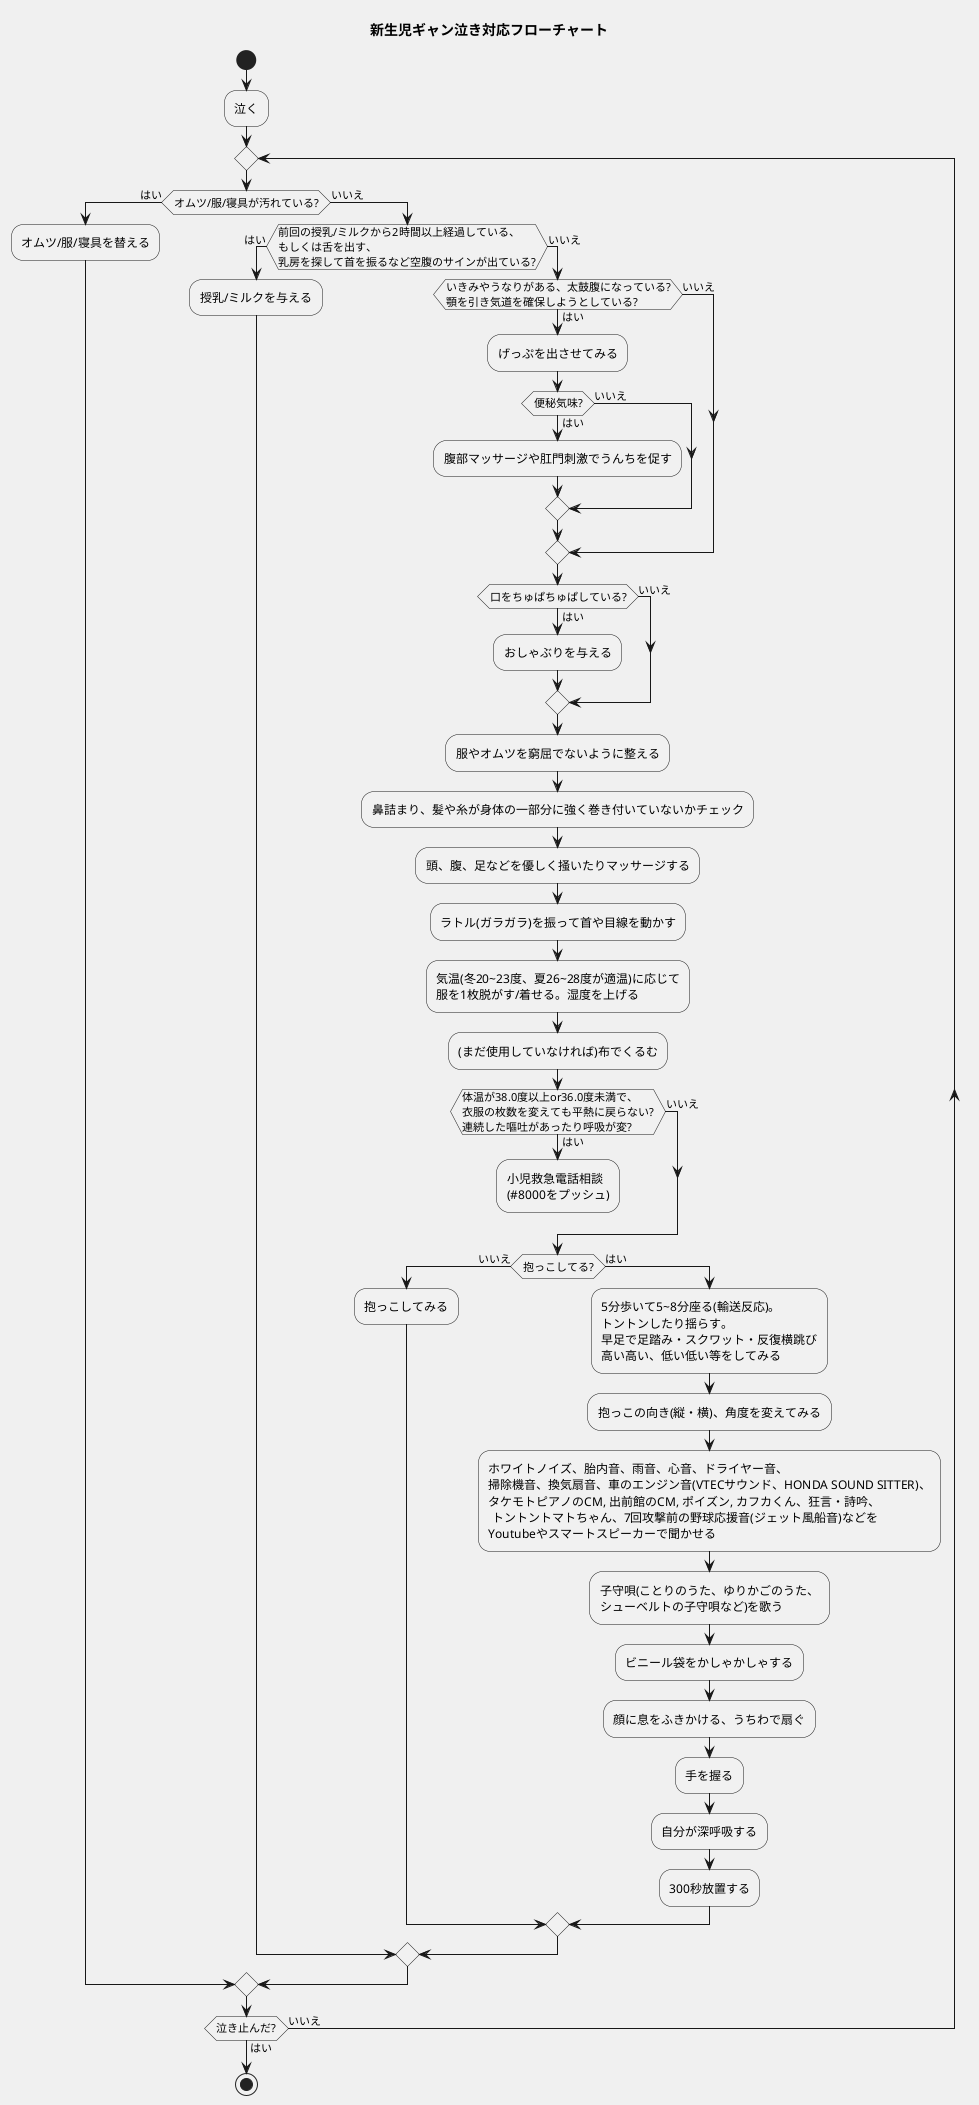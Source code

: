 @startuml
skinparam backgroundColor #f0f0f0
skinparam monochrome true
title 新生児ギャン泣き対応フローチャート
start

:泣く;

repeat;
  if (オムツ/服/寝具が汚れている?) then (はい)
    :オムツ/服/寝具を替える;
  else (いいえ)
    if (前回の授乳/ミルクから2時間以上経過している、\nもしくは舌を出す、\n乳房を探して首を振るなど空腹のサインが出ている?) then (はい)
      :授乳/ミルクを与える;
    else (いいえ)
      if (いきみやうなりがある、太鼓腹になっている?\n顎を引き気道を確保しようとしている?) then (はい)
        :げっぷを出させてみる;
        if (便秘気味?) then (はい)
          :腹部マッサージや肛門刺激でうんちを促す;
        else (いいえ)
        endif
      else (いいえ)
      endif
      if (口をちゅぱちゅぱしている?) then (はい)
        :おしゃぶりを与える;
      else (いいえ)
      endif
      :服やオムツを窮屈でないように整える;
      :鼻詰まり、髪や糸が身体の一部分に強く巻き付いていないかチェック;
      :頭、腹、足などを優しく掻いたりマッサージする;
      :ラトル(ガラガラ)を振って首や目線を動かす;
      :気温(冬20~23度、夏26~28度が適温)に応じて\n服を1枚脱がす/着せる。湿度を上げる;
      :(まだ使用していなければ)布でくるむ;
      if (体温が38.0度以上or36.0度未満で、\n衣服の枚数を変えても平熱に戻らない?\n連続した嘔吐があったり呼吸が変?) then (はい)
        :小児救急電話相談\n(#8000をプッシュ);
        kill
      else (いいえ)
      endif
      if (抱っこしてる?) then (いいえ)
        :抱っこしてみる;
      else (はい)
        :5分歩いて5~8分座る(輸送反応)。\nトントンしたり揺らす。\n早足で足踏み・スクワット・反復横跳び\n高い高い、低い低い等をしてみる;
        :抱っこの向き(縦・横)、角度を変えてみる;
        :ホワイトノイズ、胎内音、雨音、心音、ドライヤー音、\n掃除機音、換気扇音、車のエンジン音(VTECサウンド、HONDA SOUND SITTER)、\nタケモトピアノのCM, 出前館のCM, ポイズン, カフカくん、狂言・詩吟、 \n トントントマトちゃん、7回攻撃前の野球応援音(ジェット風船音)などを\nYoutubeやスマートスピーカーで聞かせる;
        :子守唄(ことりのうた、ゆりかごのうた、\nシューベルトの子守唄など)を歌う;
        :ビニール袋をかしゃかしゃする;
        :顔に息をふきかける、うちわで扇ぐ;
        :手を握る;
        :自分が深呼吸する;
        :300秒放置する;
      endif
    endif
  endif
repeat while (泣き止んだ?) is (いいえ) not (はい)

stop

@enduml
